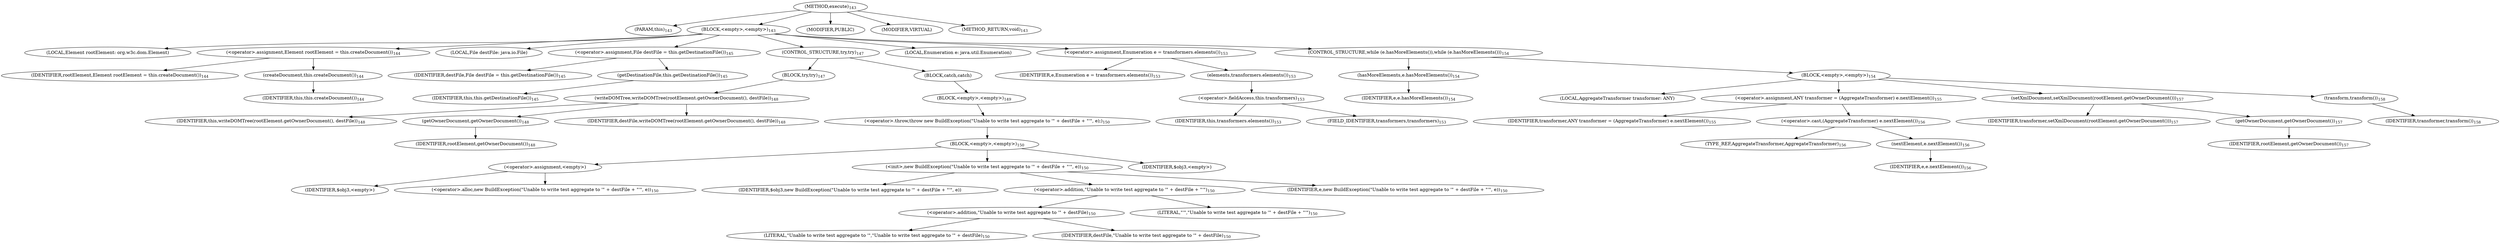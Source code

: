 digraph "execute" {  
"120" [label = <(METHOD,execute)<SUB>143</SUB>> ]
"8" [label = <(PARAM,this)<SUB>143</SUB>> ]
"121" [label = <(BLOCK,&lt;empty&gt;,&lt;empty&gt;)<SUB>143</SUB>> ]
"122" [label = <(LOCAL,Element rootElement: org.w3c.dom.Element)> ]
"123" [label = <(&lt;operator&gt;.assignment,Element rootElement = this.createDocument())<SUB>144</SUB>> ]
"124" [label = <(IDENTIFIER,rootElement,Element rootElement = this.createDocument())<SUB>144</SUB>> ]
"125" [label = <(createDocument,this.createDocument())<SUB>144</SUB>> ]
"7" [label = <(IDENTIFIER,this,this.createDocument())<SUB>144</SUB>> ]
"126" [label = <(LOCAL,File destFile: java.io.File)> ]
"127" [label = <(&lt;operator&gt;.assignment,File destFile = this.getDestinationFile())<SUB>145</SUB>> ]
"128" [label = <(IDENTIFIER,destFile,File destFile = this.getDestinationFile())<SUB>145</SUB>> ]
"129" [label = <(getDestinationFile,this.getDestinationFile())<SUB>145</SUB>> ]
"9" [label = <(IDENTIFIER,this,this.getDestinationFile())<SUB>145</SUB>> ]
"130" [label = <(CONTROL_STRUCTURE,try,try)<SUB>147</SUB>> ]
"131" [label = <(BLOCK,try,try)<SUB>147</SUB>> ]
"132" [label = <(writeDOMTree,writeDOMTree(rootElement.getOwnerDocument(), destFile))<SUB>148</SUB>> ]
"10" [label = <(IDENTIFIER,this,writeDOMTree(rootElement.getOwnerDocument(), destFile))<SUB>148</SUB>> ]
"133" [label = <(getOwnerDocument,getOwnerDocument())<SUB>148</SUB>> ]
"134" [label = <(IDENTIFIER,rootElement,getOwnerDocument())<SUB>148</SUB>> ]
"135" [label = <(IDENTIFIER,destFile,writeDOMTree(rootElement.getOwnerDocument(), destFile))<SUB>148</SUB>> ]
"136" [label = <(BLOCK,catch,catch)> ]
"137" [label = <(BLOCK,&lt;empty&gt;,&lt;empty&gt;)<SUB>149</SUB>> ]
"138" [label = <(&lt;operator&gt;.throw,throw new BuildException(&quot;Unable to write test aggregate to '&quot; + destFile + &quot;'&quot;, e);)<SUB>150</SUB>> ]
"139" [label = <(BLOCK,&lt;empty&gt;,&lt;empty&gt;)<SUB>150</SUB>> ]
"140" [label = <(&lt;operator&gt;.assignment,&lt;empty&gt;)> ]
"141" [label = <(IDENTIFIER,$obj3,&lt;empty&gt;)> ]
"142" [label = <(&lt;operator&gt;.alloc,new BuildException(&quot;Unable to write test aggregate to '&quot; + destFile + &quot;'&quot;, e))<SUB>150</SUB>> ]
"143" [label = <(&lt;init&gt;,new BuildException(&quot;Unable to write test aggregate to '&quot; + destFile + &quot;'&quot;, e))<SUB>150</SUB>> ]
"144" [label = <(IDENTIFIER,$obj3,new BuildException(&quot;Unable to write test aggregate to '&quot; + destFile + &quot;'&quot;, e))> ]
"145" [label = <(&lt;operator&gt;.addition,&quot;Unable to write test aggregate to '&quot; + destFile + &quot;'&quot;)<SUB>150</SUB>> ]
"146" [label = <(&lt;operator&gt;.addition,&quot;Unable to write test aggregate to '&quot; + destFile)<SUB>150</SUB>> ]
"147" [label = <(LITERAL,&quot;Unable to write test aggregate to '&quot;,&quot;Unable to write test aggregate to '&quot; + destFile)<SUB>150</SUB>> ]
"148" [label = <(IDENTIFIER,destFile,&quot;Unable to write test aggregate to '&quot; + destFile)<SUB>150</SUB>> ]
"149" [label = <(LITERAL,&quot;'&quot;,&quot;Unable to write test aggregate to '&quot; + destFile + &quot;'&quot;)<SUB>150</SUB>> ]
"150" [label = <(IDENTIFIER,e,new BuildException(&quot;Unable to write test aggregate to '&quot; + destFile + &quot;'&quot;, e))<SUB>150</SUB>> ]
"151" [label = <(IDENTIFIER,$obj3,&lt;empty&gt;)> ]
"152" [label = <(LOCAL,Enumeration e: java.util.Enumeration)> ]
"153" [label = <(&lt;operator&gt;.assignment,Enumeration e = transformers.elements())<SUB>153</SUB>> ]
"154" [label = <(IDENTIFIER,e,Enumeration e = transformers.elements())<SUB>153</SUB>> ]
"155" [label = <(elements,transformers.elements())<SUB>153</SUB>> ]
"156" [label = <(&lt;operator&gt;.fieldAccess,this.transformers)<SUB>153</SUB>> ]
"157" [label = <(IDENTIFIER,this,transformers.elements())<SUB>153</SUB>> ]
"158" [label = <(FIELD_IDENTIFIER,transformers,transformers)<SUB>153</SUB>> ]
"159" [label = <(CONTROL_STRUCTURE,while (e.hasMoreElements()),while (e.hasMoreElements()))<SUB>154</SUB>> ]
"160" [label = <(hasMoreElements,e.hasMoreElements())<SUB>154</SUB>> ]
"161" [label = <(IDENTIFIER,e,e.hasMoreElements())<SUB>154</SUB>> ]
"162" [label = <(BLOCK,&lt;empty&gt;,&lt;empty&gt;)<SUB>154</SUB>> ]
"163" [label = <(LOCAL,AggregateTransformer transformer: ANY)> ]
"164" [label = <(&lt;operator&gt;.assignment,ANY transformer = (AggregateTransformer) e.nextElement())<SUB>155</SUB>> ]
"165" [label = <(IDENTIFIER,transformer,ANY transformer = (AggregateTransformer) e.nextElement())<SUB>155</SUB>> ]
"166" [label = <(&lt;operator&gt;.cast,(AggregateTransformer) e.nextElement())<SUB>156</SUB>> ]
"167" [label = <(TYPE_REF,AggregateTransformer,AggregateTransformer)<SUB>156</SUB>> ]
"168" [label = <(nextElement,e.nextElement())<SUB>156</SUB>> ]
"169" [label = <(IDENTIFIER,e,e.nextElement())<SUB>156</SUB>> ]
"170" [label = <(setXmlDocument,setXmlDocument(rootElement.getOwnerDocument()))<SUB>157</SUB>> ]
"171" [label = <(IDENTIFIER,transformer,setXmlDocument(rootElement.getOwnerDocument()))<SUB>157</SUB>> ]
"172" [label = <(getOwnerDocument,getOwnerDocument())<SUB>157</SUB>> ]
"173" [label = <(IDENTIFIER,rootElement,getOwnerDocument())<SUB>157</SUB>> ]
"174" [label = <(transform,transform())<SUB>158</SUB>> ]
"175" [label = <(IDENTIFIER,transformer,transform())<SUB>158</SUB>> ]
"176" [label = <(MODIFIER,PUBLIC)> ]
"177" [label = <(MODIFIER,VIRTUAL)> ]
"178" [label = <(METHOD_RETURN,void)<SUB>143</SUB>> ]
  "120" -> "8" 
  "120" -> "121" 
  "120" -> "176" 
  "120" -> "177" 
  "120" -> "178" 
  "121" -> "122" 
  "121" -> "123" 
  "121" -> "126" 
  "121" -> "127" 
  "121" -> "130" 
  "121" -> "152" 
  "121" -> "153" 
  "121" -> "159" 
  "123" -> "124" 
  "123" -> "125" 
  "125" -> "7" 
  "127" -> "128" 
  "127" -> "129" 
  "129" -> "9" 
  "130" -> "131" 
  "130" -> "136" 
  "131" -> "132" 
  "132" -> "10" 
  "132" -> "133" 
  "132" -> "135" 
  "133" -> "134" 
  "136" -> "137" 
  "137" -> "138" 
  "138" -> "139" 
  "139" -> "140" 
  "139" -> "143" 
  "139" -> "151" 
  "140" -> "141" 
  "140" -> "142" 
  "143" -> "144" 
  "143" -> "145" 
  "143" -> "150" 
  "145" -> "146" 
  "145" -> "149" 
  "146" -> "147" 
  "146" -> "148" 
  "153" -> "154" 
  "153" -> "155" 
  "155" -> "156" 
  "156" -> "157" 
  "156" -> "158" 
  "159" -> "160" 
  "159" -> "162" 
  "160" -> "161" 
  "162" -> "163" 
  "162" -> "164" 
  "162" -> "170" 
  "162" -> "174" 
  "164" -> "165" 
  "164" -> "166" 
  "166" -> "167" 
  "166" -> "168" 
  "168" -> "169" 
  "170" -> "171" 
  "170" -> "172" 
  "172" -> "173" 
  "174" -> "175" 
}
